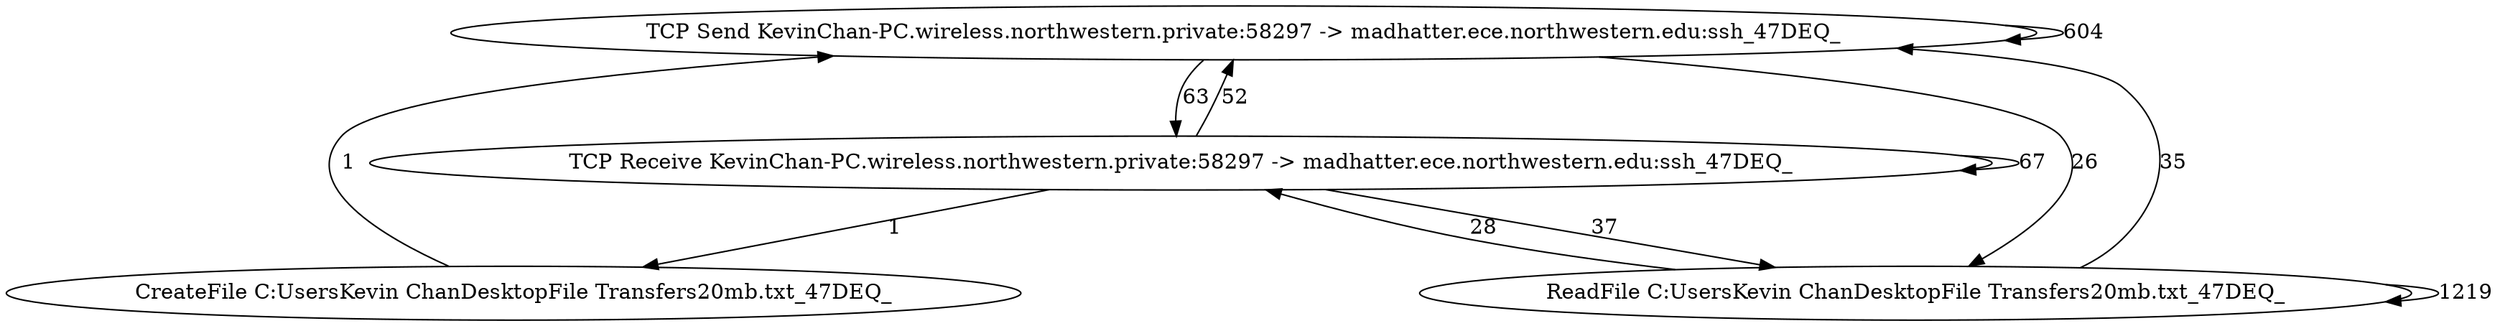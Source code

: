 strict digraph G {
  "TCP Send KevinChan-PC.wireless.northwestern.private:58297 -&gt; madhatter.ece.northwestern.edu:ssh_47DEQ_";
  "TCP Receive KevinChan-PC.wireless.northwestern.private:58297 -&gt; madhatter.ece.northwestern.edu:ssh_47DEQ_";
  "CreateFile C:\Users\Kevin Chan\Desktop\File Transfers\20mb.txt_47DEQ_";
  "ReadFile C:\Users\Kevin Chan\Desktop\File Transfers\20mb.txt_47DEQ_";
  "TCP Send KevinChan-PC.wireless.northwestern.private:58297 -&gt; madhatter.ece.northwestern.edu:ssh_47DEQ_" -> "TCP Receive KevinChan-PC.wireless.northwestern.private:58297 -&gt; madhatter.ece.northwestern.edu:ssh_47DEQ_" [ label="63" ];
  "TCP Receive KevinChan-PC.wireless.northwestern.private:58297 -&gt; madhatter.ece.northwestern.edu:ssh_47DEQ_" -> "TCP Send KevinChan-PC.wireless.northwestern.private:58297 -&gt; madhatter.ece.northwestern.edu:ssh_47DEQ_" [ label="52" ];
  "TCP Receive KevinChan-PC.wireless.northwestern.private:58297 -&gt; madhatter.ece.northwestern.edu:ssh_47DEQ_" -> "CreateFile C:\Users\Kevin Chan\Desktop\File Transfers\20mb.txt_47DEQ_" [ label="1" ];
  "CreateFile C:\Users\Kevin Chan\Desktop\File Transfers\20mb.txt_47DEQ_" -> "TCP Send KevinChan-PC.wireless.northwestern.private:58297 -&gt; madhatter.ece.northwestern.edu:ssh_47DEQ_" [ label="1" ];
  "TCP Receive KevinChan-PC.wireless.northwestern.private:58297 -&gt; madhatter.ece.northwestern.edu:ssh_47DEQ_" -> "ReadFile C:\Users\Kevin Chan\Desktop\File Transfers\20mb.txt_47DEQ_" [ label="37" ];
  "ReadFile C:\Users\Kevin Chan\Desktop\File Transfers\20mb.txt_47DEQ_" -> "ReadFile C:\Users\Kevin Chan\Desktop\File Transfers\20mb.txt_47DEQ_" [ label="1219" ];
  "ReadFile C:\Users\Kevin Chan\Desktop\File Transfers\20mb.txt_47DEQ_" -> "TCP Receive KevinChan-PC.wireless.northwestern.private:58297 -&gt; madhatter.ece.northwestern.edu:ssh_47DEQ_" [ label="28" ];
  "TCP Receive KevinChan-PC.wireless.northwestern.private:58297 -&gt; madhatter.ece.northwestern.edu:ssh_47DEQ_" -> "TCP Receive KevinChan-PC.wireless.northwestern.private:58297 -&gt; madhatter.ece.northwestern.edu:ssh_47DEQ_" [ label="67" ];
  "TCP Send KevinChan-PC.wireless.northwestern.private:58297 -&gt; madhatter.ece.northwestern.edu:ssh_47DEQ_" -> "TCP Send KevinChan-PC.wireless.northwestern.private:58297 -&gt; madhatter.ece.northwestern.edu:ssh_47DEQ_" [ label="604" ];
  "ReadFile C:\Users\Kevin Chan\Desktop\File Transfers\20mb.txt_47DEQ_" -> "TCP Send KevinChan-PC.wireless.northwestern.private:58297 -&gt; madhatter.ece.northwestern.edu:ssh_47DEQ_" [ label="35" ];
  "TCP Send KevinChan-PC.wireless.northwestern.private:58297 -&gt; madhatter.ece.northwestern.edu:ssh_47DEQ_" -> "ReadFile C:\Users\Kevin Chan\Desktop\File Transfers\20mb.txt_47DEQ_" [ label="26" ];
}
